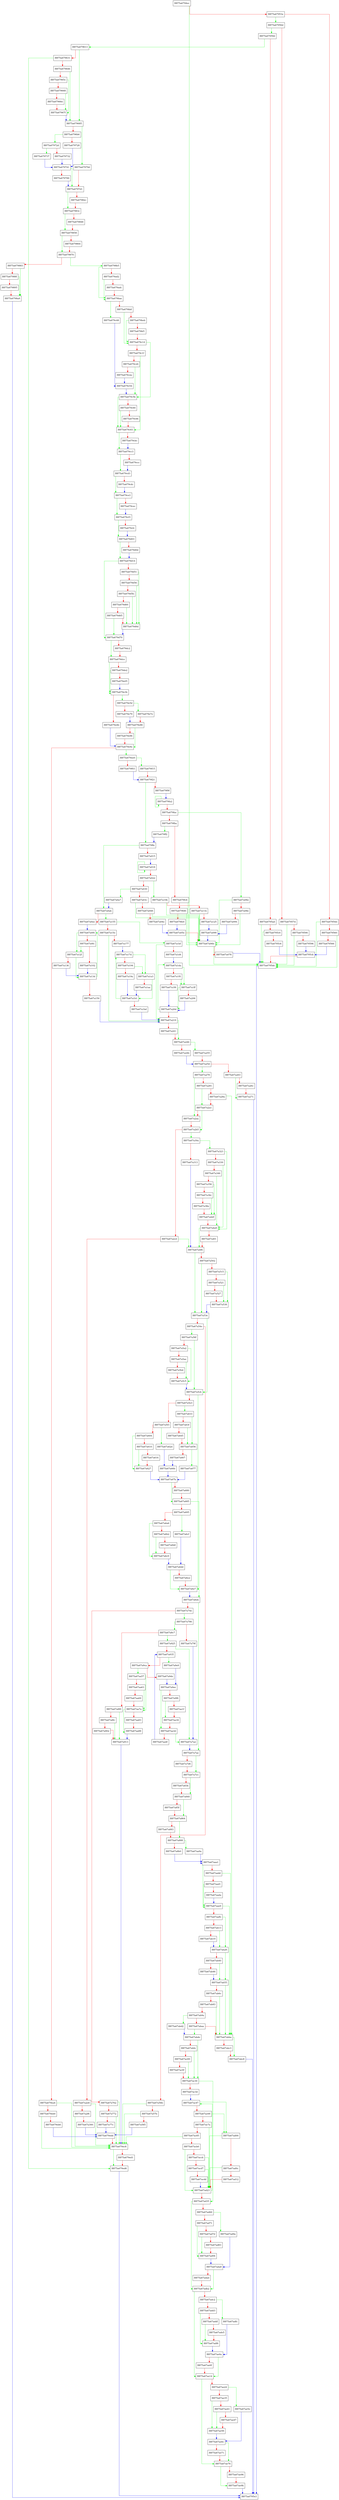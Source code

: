 digraph kernel_set_boot_data {
  node [shape="box"];
  graph [splines=ortho];
  BB75a6794ec -> BB75a6795de [color="green"];
  BB75a6794ec -> BB75a67953e [color="red"];
  BB75a67953e -> BB75a67956d [color="green"];
  BB75a67953e -> BB75a67954d [color="red"];
  BB75a67954d -> BB75a6795de [color="green"];
  BB75a67954d -> BB75a679560 [color="red"];
  BB75a679560 -> BB75a6795de [color="green"];
  BB75a679560 -> BB75a679566 [color="red"];
  BB75a679566 -> BB75a6795cb [color="blue"];
  BB75a67956d -> BB75a67959d [color="green"];
  BB75a67956d -> BB75a67957d [color="red"];
  BB75a67957d -> BB75a6795de [color="green"];
  BB75a67957d -> BB75a679590 [color="red"];
  BB75a679590 -> BB75a6795de [color="green"];
  BB75a679590 -> BB75a679596 [color="red"];
  BB75a679596 -> BB75a6795cb [color="blue"];
  BB75a67959d -> BB75a679613 [color="green"];
  BB75a67959d -> BB75a6795ad [color="red"];
  BB75a6795ad -> BB75a6795de [color="green"];
  BB75a6795ad -> BB75a6795c0 [color="red"];
  BB75a6795c0 -> BB75a6795de [color="green"];
  BB75a6795c0 -> BB75a6795c6 [color="red"];
  BB75a6795c6 -> BB75a6795cb [color="blue"];
  BB75a6795cb -> BB75a6795de [color="red"];
  BB75a6795de -> BB75a6795e3 [color="blue"];
  BB75a679613 -> BB75a679685 [color="green"];
  BB75a679613 -> BB75a679631 [color="red"];
  BB75a679631 -> BB75a679ed6 [color="green"];
  BB75a679631 -> BB75a679646 [color="red"];
  BB75a679646 -> BB75a679685 [color="green"];
  BB75a679646 -> BB75a67965c [color="red"];
  BB75a67965c -> BB75a67967f [color="green"];
  BB75a67965c -> BB75a679668 [color="red"];
  BB75a679668 -> BB75a67967f [color="green"];
  BB75a679668 -> BB75a67966e [color="red"];
  BB75a67966e -> BB75a67967f [color="red"];
  BB75a67967f -> BB75a679685 [color="blue"];
  BB75a679685 -> BB75a67979d [color="green"];
  BB75a679685 -> BB75a6796b6 [color="red"];
  BB75a6796b6 -> BB75a67972d [color="green"];
  BB75a6796b6 -> BB75a679728 [color="red"];
  BB75a679728 -> BB75a679741 [color="blue"];
  BB75a67972d -> BB75a679737 [color="green"];
  BB75a67972d -> BB75a679732 [color="red"];
  BB75a679732 -> BB75a679741 [color="blue"];
  BB75a679737 -> BB75a679741 [color="blue"];
  BB75a679741 -> BB75a6797d1 [color="green"];
  BB75a679741 -> BB75a679789 [color="red"];
  BB75a679789 -> BB75a6797d1 [color="blue"];
  BB75a67979d -> BB75a6797d1 [color="red"];
  BB75a6797d1 -> BB75a67983c [color="green"];
  BB75a6797d1 -> BB75a67982c [color="red"];
  BB75a67982c -> BB75a67983c [color="red"];
  BB75a67983c -> BB75a679858 [color="green"];
  BB75a67983c -> BB75a679848 [color="red"];
  BB75a679848 -> BB75a679858 [color="red"];
  BB75a679858 -> BB75a679870 [color="green"];
  BB75a679858 -> BB75a679864 [color="red"];
  BB75a679864 -> BB75a679870 [color="red"];
  BB75a679870 -> BB75a6798b5 [color="green"];
  BB75a679870 -> BB75a679883 [color="red"];
  BB75a679883 -> BB75a6798a9 [color="green"];
  BB75a679883 -> BB75a67988f [color="red"];
  BB75a67988f -> BB75a6798a9 [color="green"];
  BB75a67988f -> BB75a679895 [color="red"];
  BB75a679895 -> BB75a6798a9 [color="red"];
  BB75a6798a9 -> BB75a6795e3 [color="blue"];
  BB75a6798b5 -> BB75a679bae [color="green"];
  BB75a6798b5 -> BB75a679ad2 [color="red"];
  BB75a679ad2 -> BB75a679bae [color="green"];
  BB75a679ad2 -> BB75a679adc [color="red"];
  BB75a679adc -> BB75a679bae [color="red"];
  BB75a679bae -> BB75a679c48 [color="green"];
  BB75a679bae -> BB75a679bbf [color="red"];
  BB75a679bbf -> BB75a679c14 [color="green"];
  BB75a679bbf -> BB75a679beb [color="red"];
  BB75a679beb -> BB75a679c14 [color="green"];
  BB75a679beb -> BB75a679bf1 [color="red"];
  BB75a679bf1 -> BB75a679c14 [color="red"];
  BB75a679c14 -> BB75a679c5b [color="green"];
  BB75a679c14 -> BB75a679c1f [color="red"];
  BB75a679c1f -> BB75a679c83 [color="green"];
  BB75a679c1f -> BB75a679c24 [color="red"];
  BB75a679c24 -> BB75a679c5b [color="green"];
  BB75a679c24 -> BB75a679c2a [color="red"];
  BB75a679c2a -> BB75a679c54 [color="blue"];
  BB75a679c48 -> BB75a679c54 [color="blue"];
  BB75a679c54 -> BB75a679c5b [color="blue"];
  BB75a679c5b -> BB75a679c83 [color="green"];
  BB75a679c5b -> BB75a679c60 [color="red"];
  BB75a679c60 -> BB75a679c83 [color="green"];
  BB75a679c60 -> BB75a679c66 [color="red"];
  BB75a679c66 -> BB75a679c83 [color="red"];
  BB75a679c83 -> BB75a679cc3 [color="green"];
  BB75a679c83 -> BB75a679cbc [color="red"];
  BB75a679cbc -> BB75a679cc3 [color="blue"];
  BB75a679cc3 -> BB75a679cd3 [color="green"];
  BB75a679cc3 -> BB75a679ccc [color="red"];
  BB75a679ccc -> BB75a679cd3 [color="blue"];
  BB75a679cd3 -> BB75a679ce3 [color="green"];
  BB75a679cd3 -> BB75a679cdc [color="red"];
  BB75a679cdc -> BB75a679ce3 [color="blue"];
  BB75a679ce3 -> BB75a679cf3 [color="green"];
  BB75a679ce3 -> BB75a679cec [color="red"];
  BB75a679cec -> BB75a679cf3 [color="blue"];
  BB75a679cf3 -> BB75a679d03 [color="green"];
  BB75a679cf3 -> BB75a679cfc [color="red"];
  BB75a679cfc -> BB75a679d03 [color="blue"];
  BB75a679d03 -> BB75a679d14 [color="green"];
  BB75a679d03 -> BB75a679d0d [color="red"];
  BB75a679d0d -> BB75a679d14 [color="blue"];
  BB75a679d14 -> BB75a679d70 [color="green"];
  BB75a679d14 -> BB75a679d51 [color="red"];
  BB75a679d51 -> BB75a679d6d [color="green"];
  BB75a679d51 -> BB75a679d56 [color="red"];
  BB75a679d56 -> BB75a679d6d [color="green"];
  BB75a679d56 -> BB75a679d5b [color="red"];
  BB75a679d5b -> BB75a679d6d [color="green"];
  BB75a679d5b -> BB75a679d60 [color="red"];
  BB75a679d60 -> BB75a679d6d [color="green"];
  BB75a679d60 -> BB75a679d65 [color="red"];
  BB75a679d65 -> BB75a679d70 [color="green"];
  BB75a679d65 -> BB75a679d6d [color="red"];
  BB75a679d6d -> BB75a679d70 [color="blue"];
  BB75a679d70 -> BB75a679dce [color="green"];
  BB75a679d70 -> BB75a679dc2 [color="red"];
  BB75a679dc2 -> BB75a679dce [color="red"];
  BB75a679dce -> BB75a679e3b [color="green"];
  BB75a679dce -> BB75a679de2 [color="red"];
  BB75a679de2 -> BB75a679e3b [color="green"];
  BB75a679de2 -> BB75a679e05 [color="red"];
  BB75a679e05 -> BB75a679e3b [color="blue"];
  BB75a679e3b -> BB75a679e5d [color="green"];
  BB75a679e3b -> BB75a679e4b [color="red"];
  BB75a679e4b -> BB75a679e9e [color="blue"];
  BB75a679e5d -> BB75a679e7e [color="green"];
  BB75a679e5d -> BB75a679e79 [color="red"];
  BB75a679e79 -> BB75a679e86 [color="blue"];
  BB75a679e7e -> BB75a679e86 [color="red"];
  BB75a679e86 -> BB75a679e9e [color="green"];
  BB75a679e86 -> BB75a679e96 [color="red"];
  BB75a679e96 -> BB75a679e9e [color="red"];
  BB75a679e9e -> BB75a679ee0 [color="green"];
  BB75a679e9e -> BB75a679ea4 [color="red"];
  BB75a679ea4 -> BB75a679ec8 [color="green"];
  BB75a679ea4 -> BB75a679eb0 [color="red"];
  BB75a679eb0 -> BB75a679ec8 [color="green"];
  BB75a679eb0 -> BB75a679eb6 [color="red"];
  BB75a679eb6 -> BB75a679ebb [color="blue"];
  BB75a679ebb -> BB75a679ec8 [color="red"];
  BB75a679ec8 -> BB75a679ed6 [color="green"];
  BB75a679ec8 -> BB75a679ed1 [color="red"];
  BB75a679ed1 -> BB75a679ed6 [color="red"];
  BB75a679ed6 -> BB75a6795e3 [color="blue"];
  BB75a679ee0 -> BB75a679f15 [color="green"];
  BB75a679ee0 -> BB75a679f03 [color="red"];
  BB75a679f03 -> BB75a679f21 [color="blue"];
  BB75a679f15 -> BB75a679f21 [color="red"];
  BB75a679f21 -> BB75a679ffa [color="green"];
  BB75a679f21 -> BB75a679f9f [color="red"];
  BB75a679f9f -> BB75a679fa2 [color="blue"];
  BB75a679fa2 -> BB75a679fa2 [color="green"];
  BB75a679fa2 -> BB75a679fac [color="red"];
  BB75a679fac -> BB75a67a082 [color="green"];
  BB75a679fac -> BB75a679fba [color="red"];
  BB75a679fba -> BB75a679ff2 [color="green"];
  BB75a679fba -> BB75a679fc6 [color="red"];
  BB75a679fc6 -> BB75a67a06b [color="green"];
  BB75a679fc6 -> BB75a679fd6 [color="red"];
  BB75a679fd6 -> BB75a67a06b [color="green"];
  BB75a679fd6 -> BB75a679fe0 [color="red"];
  BB75a679fe0 -> BB75a67a05e [color="blue"];
  BB75a679ff2 -> BB75a679ffa [color="blue"];
  BB75a679ffa -> BB75a67a0ab [color="green"];
  BB75a679ffa -> BB75a67a015 [color="red"];
  BB75a67a015 -> BB75a67a018 [color="blue"];
  BB75a67a018 -> BB75a67a018 [color="green"];
  BB75a67a018 -> BB75a67a022 [color="red"];
  BB75a67a022 -> BB75a67a10b [color="green"];
  BB75a67a022 -> BB75a67a030 [color="red"];
  BB75a67a030 -> BB75a67a0a7 [color="green"];
  BB75a67a030 -> BB75a67a03c [color="red"];
  BB75a67a03c -> BB75a67a06b [color="green"];
  BB75a67a03c -> BB75a67a048 [color="red"];
  BB75a67a048 -> BB75a67a06b [color="green"];
  BB75a67a048 -> BB75a67a04e [color="red"];
  BB75a67a04e -> BB75a67a05e [color="blue"];
  BB75a67a05e -> BB75a67a06b [color="red"];
  BB75a67a06b -> BB75a6795de [color="green"];
  BB75a67a06b -> BB75a67a078 [color="red"];
  BB75a67a078 -> BB75a6795de [color="blue"];
  BB75a67a082 -> BB75a67a06b [color="green"];
  BB75a67a082 -> BB75a67a08e [color="red"];
  BB75a67a08e -> BB75a67a06b [color="green"];
  BB75a67a08e -> BB75a67a094 [color="red"];
  BB75a67a094 -> BB75a67a099 [color="blue"];
  BB75a67a099 -> BB75a67a06b [color="blue"];
  BB75a67a0a7 -> BB75a67a0ab [color="blue"];
  BB75a67a0ab -> BB75a67a155 [color="green"];
  BB75a67a0ab -> BB75a67a0ee [color="red"];
  BB75a67a0ee -> BB75a67a0f4 [color="blue"];
  BB75a67a0f4 -> BB75a67a12f [color="green"];
  BB75a67a0f4 -> BB75a67a0fc [color="red"];
  BB75a67a0fc -> BB75a67a12f [color="green"];
  BB75a67a0fc -> BB75a67a102 [color="red"];
  BB75a67a102 -> BB75a67a13d [color="blue"];
  BB75a67a10b -> BB75a67a06b [color="green"];
  BB75a67a10b -> BB75a67a11b [color="red"];
  BB75a67a11b -> BB75a67a06b [color="green"];
  BB75a67a11b -> BB75a67a125 [color="red"];
  BB75a67a125 -> BB75a67a099 [color="blue"];
  BB75a67a12f -> BB75a67a13d [color="green"];
  BB75a67a12f -> BB75a67a136 [color="red"];
  BB75a67a136 -> BB75a67a13d [color="blue"];
  BB75a67a13d -> BB75a67a0f4 [color="green"];
  BB75a67a13d -> BB75a67a150 [color="red"];
  BB75a67a150 -> BB75a67a219 [color="blue"];
  BB75a67a155 -> BB75a67a1bf [color="green"];
  BB75a67a155 -> BB75a67a15e [color="red"];
  BB75a67a15e -> BB75a67a219 [color="green"];
  BB75a67a15e -> BB75a67a177 [color="red"];
  BB75a67a177 -> BB75a67a17d [color="blue"];
  BB75a67a17d -> BB75a67a1a3 [color="green"];
  BB75a67a17d -> BB75a67a194 [color="red"];
  BB75a67a194 -> BB75a67a1a3 [color="green"];
  BB75a67a194 -> BB75a67a19a [color="red"];
  BB75a67a19a -> BB75a67a1b1 [color="blue"];
  BB75a67a1a3 -> BB75a67a1b1 [color="green"];
  BB75a67a1a3 -> BB75a67a1aa [color="red"];
  BB75a67a1aa -> BB75a67a1b1 [color="blue"];
  BB75a67a1b1 -> BB75a67a17d [color="green"];
  BB75a67a1b1 -> BB75a67a1bd [color="red"];
  BB75a67a1bd -> BB75a67a219 [color="blue"];
  BB75a67a1bf -> BB75a67a219 [color="green"];
  BB75a67a1bf -> BB75a67a1d4 [color="red"];
  BB75a67a1d4 -> BB75a67a1da [color="blue"];
  BB75a67a1da -> BB75a67a1ff [color="green"];
  BB75a67a1da -> BB75a67a1f0 [color="red"];
  BB75a67a1f0 -> BB75a67a1ff [color="green"];
  BB75a67a1f0 -> BB75a67a1f6 [color="red"];
  BB75a67a1f6 -> BB75a67a20d [color="blue"];
  BB75a67a1ff -> BB75a67a20d [color="green"];
  BB75a67a1ff -> BB75a67a206 [color="red"];
  BB75a67a206 -> BB75a67a20d [color="blue"];
  BB75a67a20d -> BB75a67a1da [color="green"];
  BB75a67a20d -> BB75a67a219 [color="red"];
  BB75a67a219 -> BB75a67a246 [color="green"];
  BB75a67a219 -> BB75a67a241 [color="red"];
  BB75a67a241 -> BB75a67a246 [color="red"];
  BB75a67a246 -> BB75a67a255 [color="green"];
  BB75a67a246 -> BB75a67a24b [color="red"];
  BB75a67a24b -> BB75a67a25d [color="blue"];
  BB75a67a255 -> BB75a67a25d [color="red"];
  BB75a67a25d -> BB75a67a278 [color="green"];
  BB75a67a25d -> BB75a67a263 [color="red"];
  BB75a67a263 -> BB75a67a271 [color="green"];
  BB75a67a263 -> BB75a67a26c [color="red"];
  BB75a67a26c -> BB75a67a271 [color="red"];
  BB75a67a271 -> BB75a6795e3 [color="blue"];
  BB75a67a278 -> BB75a67a2aa [color="green"];
  BB75a67a278 -> BB75a67a281 [color="red"];
  BB75a67a281 -> BB75a67a2a1 [color="green"];
  BB75a67a281 -> BB75a67a28a [color="red"];
  BB75a67a28a -> BB75a67abba [color="green"];
  BB75a67a28a -> BB75a67a2a1 [color="red"];
  BB75a67a2a1 -> BB75a67a2b5 [color="green"];
  BB75a67a2a1 -> BB75a67a2aa [color="red"];
  BB75a67a2aa -> BB75a67a2b5 [color="red"];
  BB75a67a2b5 -> BB75a67a30a [color="green"];
  BB75a67a2b5 -> BB75a67a2cd [color="red"];
  BB75a67a2cd -> BB75a67a4f6 [color="green"];
  BB75a67a2cd -> BB75a67a2e6 [color="red"];
  BB75a67a2e6 -> BB75a679ec8 [color="green"];
  BB75a67a2e6 -> BB75a67a2f6 [color="red"];
  BB75a67a2f6 -> BB75a679ec8 [color="green"];
  BB75a67a2f6 -> BB75a67a300 [color="red"];
  BB75a67a300 -> BB75a679ebb [color="blue"];
  BB75a67a30a -> BB75a67a323 [color="green"];
  BB75a67a30a -> BB75a67a313 [color="red"];
  BB75a67a313 -> BB75a67a4f6 [color="blue"];
  BB75a67a323 -> BB75a67a4e8 [color="green"];
  BB75a67a323 -> BB75a67a330 [color="red"];
  BB75a67a330 -> BB75a67a4e8 [color="green"];
  BB75a67a330 -> BB75a67a346 [color="red"];
  BB75a67a346 -> BB75a67a4e8 [color="green"];
  BB75a67a346 -> BB75a67a356 [color="red"];
  BB75a67a356 -> BB75a67a4df [color="green"];
  BB75a67a356 -> BB75a67a36c [color="red"];
  BB75a67a36c -> BB75a67a4df [color="green"];
  BB75a67a36c -> BB75a67a38a [color="red"];
  BB75a67a38a -> BB75a67a4df [color="red"];
  BB75a67a4df -> BB75a67a4e8 [color="red"];
  BB75a67a4e8 -> BB75a67a4f6 [color="green"];
  BB75a67a4e8 -> BB75a67a4f1 [color="red"];
  BB75a67a4f1 -> BB75a67a4f6 [color="red"];
  BB75a67a4f6 -> BB75a67a53e [color="green"];
  BB75a67a4f6 -> BB75a67a502 [color="red"];
  BB75a67a502 -> BB75a67a53e [color="green"];
  BB75a67a502 -> BB75a67a515 [color="red"];
  BB75a67a515 -> BB75a67a538 [color="green"];
  BB75a67a515 -> BB75a67a521 [color="red"];
  BB75a67a521 -> BB75a67a538 [color="green"];
  BB75a67a521 -> BB75a67a527 [color="red"];
  BB75a67a527 -> BB75a67a538 [color="red"];
  BB75a67a538 -> BB75a67a53e [color="blue"];
  BB75a67a53e -> BB75a67a5cb [color="green"];
  BB75a67a53e -> BB75a67a54e [color="red"];
  BB75a67a54e -> BB75a67a58f [color="green"];
  BB75a67a54e -> BB75a67a56b [color="red"];
  BB75a67a56b -> BB75a679ec8 [color="green"];
  BB75a67a56b -> BB75a67a57b [color="red"];
  BB75a67a57b -> BB75a679ec8 [color="green"];
  BB75a67a57b -> BB75a67a585 [color="red"];
  BB75a67a585 -> BB75a679ebb [color="blue"];
  BB75a67a58f -> BB75a67a5cb [color="green"];
  BB75a67a58f -> BB75a67a5a2 [color="red"];
  BB75a67a5a2 -> BB75a67a5c5 [color="green"];
  BB75a67a5a2 -> BB75a67a5ae [color="red"];
  BB75a67a5ae -> BB75a67a5c5 [color="green"];
  BB75a67a5ae -> BB75a67a5b4 [color="red"];
  BB75a67a5b4 -> BB75a67a5c5 [color="red"];
  BB75a67a5c5 -> BB75a67a5cb [color="blue"];
  BB75a67a5cb -> BB75a67a6e7 [color="green"];
  BB75a67a5cb -> BB75a67a5e3 [color="red"];
  BB75a67a5e3 -> BB75a67a633 [color="green"];
  BB75a67a5e3 -> BB75a67a5f3 [color="red"];
  BB75a67a5f3 -> BB75a67a62d [color="green"];
  BB75a67a5f3 -> BB75a67a604 [color="red"];
  BB75a67a604 -> BB75a67a627 [color="green"];
  BB75a67a604 -> BB75a67a610 [color="red"];
  BB75a67a610 -> BB75a67a627 [color="green"];
  BB75a67a610 -> BB75a67a616 [color="red"];
  BB75a67a616 -> BB75a67a627 [color="red"];
  BB75a67a627 -> BB75a67a67b [color="blue"];
  BB75a67a62d -> BB75a67a66b [color="blue"];
  BB75a67a633 -> BB75a67a656 [color="green"];
  BB75a67a633 -> BB75a67a63f [color="red"];
  BB75a67a63f -> BB75a67a656 [color="green"];
  BB75a67a63f -> BB75a67a645 [color="red"];
  BB75a67a645 -> BB75a67a656 [color="red"];
  BB75a67a656 -> BB75a67a677 [color="green"];
  BB75a67a656 -> BB75a67a667 [color="red"];
  BB75a67a667 -> BB75a67a66b [color="blue"];
  BB75a67a66b -> BB75a67a67b [color="blue"];
  BB75a67a677 -> BB75a67a67b [color="blue"];
  BB75a67a67b -> BB75a67a685 [color="green"];
  BB75a67a67b -> BB75a67a680 [color="red"];
  BB75a67a680 -> BB75a67a685 [color="red"];
  BB75a67a685 -> BB75a67a6eb [color="green"];
  BB75a67a685 -> BB75a67a695 [color="red"];
  BB75a67a695 -> BB75a67a6cf [color="green"];
  BB75a67a695 -> BB75a67a6a6 [color="red"];
  BB75a67a6a6 -> BB75a67a6c9 [color="green"];
  BB75a67a6a6 -> BB75a67a6b2 [color="red"];
  BB75a67a6b2 -> BB75a67a6c9 [color="green"];
  BB75a67a6b2 -> BB75a67a6b8 [color="red"];
  BB75a67a6b8 -> BB75a67a6c9 [color="red"];
  BB75a67a6c9 -> BB75a67a6dd [color="blue"];
  BB75a67a6cf -> BB75a67a6dd [color="blue"];
  BB75a67a6dd -> BB75a67a6e7 [color="green"];
  BB75a67a6dd -> BB75a67a6e2 [color="red"];
  BB75a67a6e2 -> BB75a67a6e7 [color="red"];
  BB75a67a6e7 -> BB75a67a6eb [color="blue"];
  BB75a67a6eb -> BB75a67a7ae [color="green"];
  BB75a67a6eb -> BB75a67a74e [color="red"];
  BB75a67a74e -> BB75a67a786 [color="green"];
  BB75a67a74e -> BB75a67a762 [color="red"];
  BB75a67a762 -> BB75a679ec8 [color="green"];
  BB75a67a762 -> BB75a67a772 [color="red"];
  BB75a67a772 -> BB75a679ec8 [color="green"];
  BB75a67a772 -> BB75a67a77c [color="red"];
  BB75a67a77c -> BB75a679ebb [color="blue"];
  BB75a67a786 -> BB75a67a8c7 [color="green"];
  BB75a67a786 -> BB75a67a79f [color="red"];
  BB75a67a79f -> BB75a67a7a2 [color="blue"];
  BB75a67a7a2 -> BB75a67a7ae [color="blue"];
  BB75a67a7ae -> BB75a67a7e1 [color="green"];
  BB75a67a7ae -> BB75a67a7d6 [color="red"];
  BB75a67a7d6 -> BB75a67a7e1 [color="red"];
  BB75a67a7e1 -> BB75a67a840 [color="green"];
  BB75a67a7e1 -> BB75a67a83b [color="red"];
  BB75a67a83b -> BB75a67a840 [color="red"];
  BB75a67a840 -> BB75a67a864 [color="green"];
  BB75a67a840 -> BB75a67a85f [color="red"];
  BB75a67a85f -> BB75a67a864 [color="red"];
  BB75a67a864 -> BB75a67a888 [color="green"];
  BB75a67a864 -> BB75a67a883 [color="red"];
  BB75a67a883 -> BB75a67a888 [color="red"];
  BB75a67a888 -> BB75a67aa9a [color="green"];
  BB75a67a888 -> BB75a67a8b0 [color="red"];
  BB75a67a8b0 -> BB75a67aaa1 [color="blue"];
  BB75a67a8c7 -> BB75a67a925 [color="green"];
  BB75a67a8c7 -> BB75a67a8f0 [color="red"];
  BB75a67a8f0 -> BB75a67a913 [color="green"];
  BB75a67a8f0 -> BB75a67a8fc [color="red"];
  BB75a67a8fc -> BB75a67a913 [color="green"];
  BB75a67a8fc -> BB75a67a902 [color="red"];
  BB75a67a902 -> BB75a67a913 [color="red"];
  BB75a67a913 -> BB75a679ec8 [color="blue"];
  BB75a67a925 -> BB75a67a7a2 [color="green"];
  BB75a67a925 -> BB75a67a935 [color="red"];
  BB75a67a935 -> BB75a67a9e9 [color="green"];
  BB75a67a935 -> BB75a67a9ca [color="red"];
  BB75a67a9ca -> BB75a67aa57 [color="green"];
  BB75a67a9ca -> BB75a67a9de [color="red"];
  BB75a67a9de -> BB75a67a9ee [color="blue"];
  BB75a67a9e9 -> BB75a67a9ee [color="blue"];
  BB75a67a9ee -> BB75a67aa3d [color="green"];
  BB75a67a9ee -> BB75a67a9f6 [color="red"];
  BB75a67a9f6 -> BB75a67aa34 [color="green"];
  BB75a67a9f6 -> BB75a67aa1f [color="red"];
  BB75a67aa1f -> BB75a67aa34 [color="red"];
  BB75a67aa34 -> BB75a67aa3d [color="red"];
  BB75a67aa3d -> BB75a67a7a2 [color="green"];
  BB75a67aa3d -> BB75a67aa4f [color="red"];
  BB75a67aa4f -> BB75a67a935 [color="blue"];
  BB75a67aa57 -> BB75a67aa7a [color="green"];
  BB75a67aa57 -> BB75a67aa63 [color="red"];
  BB75a67aa63 -> BB75a67aa7a [color="green"];
  BB75a67aa63 -> BB75a67aa69 [color="red"];
  BB75a67aa69 -> BB75a67aa7a [color="red"];
  BB75a67aa7a -> BB75a67aa88 [color="green"];
  BB75a67aa7a -> BB75a67aa83 [color="red"];
  BB75a67aa83 -> BB75a67aa88 [color="red"];
  BB75a67aa88 -> BB75a67a913 [color="blue"];
  BB75a67aa9a -> BB75a67aaa1 [color="blue"];
  BB75a67aaa1 -> BB75a67aae0 [color="green"];
  BB75a67aaa1 -> BB75a67aab6 [color="red"];
  BB75a67aab6 -> BB75a67abba [color="green"];
  BB75a67aab6 -> BB75a67aad1 [color="red"];
  BB75a67aad1 -> BB75a67aae0 [color="green"];
  BB75a67aad1 -> BB75a67aada [color="red"];
  BB75a67aada -> BB75a67aae0 [color="blue"];
  BB75a67aae0 -> BB75a67abba [color="green"];
  BB75a67aae0 -> BB75a67aafb [color="red"];
  BB75a67aafb -> BB75a67ab28 [color="green"];
  BB75a67aafb -> BB75a67ab13 [color="red"];
  BB75a67ab13 -> BB75a67ab28 [color="green"];
  BB75a67ab13 -> BB75a67ab19 [color="red"];
  BB75a67ab19 -> BB75a67ab28 [color="blue"];
  BB75a67ab28 -> BB75a67ab55 [color="green"];
  BB75a67ab28 -> BB75a67ab40 [color="red"];
  BB75a67ab40 -> BB75a67ab55 [color="green"];
  BB75a67ab40 -> BB75a67ab46 [color="red"];
  BB75a67ab46 -> BB75a67ab55 [color="blue"];
  BB75a67ab55 -> BB75a67abba [color="green"];
  BB75a67ab55 -> BB75a67ab6c [color="red"];
  BB75a67ab6c -> BB75a67abba [color="green"];
  BB75a67ab6c -> BB75a67ab83 [color="red"];
  BB75a67ab83 -> BB75a67abba [color="green"];
  BB75a67ab83 -> BB75a67ab9a [color="red"];
  BB75a67ab9a -> BB75a67abd2 [color="green"];
  BB75a67ab9a -> BB75a67abaa [color="red"];
  BB75a67abaa -> BB75a67abde [color="green"];
  BB75a67abaa -> BB75a67abba [color="red"];
  BB75a67abba -> BB75a67abc8 [color="green"];
  BB75a67abba -> BB75a67abc3 [color="red"];
  BB75a67abc3 -> BB75a67abc8 [color="red"];
  BB75a67abc8 -> BB75a6795e3 [color="blue"];
  BB75a67abd2 -> BB75a67abde [color="blue"];
  BB75a67abde -> BB75a67ac30 [color="green"];
  BB75a67abde -> BB75a67abfa [color="red"];
  BB75a67abfa -> BB75a67ac30 [color="green"];
  BB75a67abfa -> BB75a67ac09 [color="red"];
  BB75a67ac09 -> BB75a67ac30 [color="green"];
  BB75a67ac09 -> BB75a67ac0f [color="red"];
  BB75a67ac0f -> BB75a67ac30 [color="red"];
  BB75a67ac30 -> BB75a67ad35 [color="green"];
  BB75a67ac30 -> BB75a67ac3d [color="red"];
  BB75a67ac3d -> BB75a67ac47 [color="blue"];
  BB75a67ac47 -> BB75a67ad00 [color="green"];
  BB75a67ac47 -> BB75a67ac69 [color="red"];
  BB75a67ac69 -> BB75a67ad00 [color="green"];
  BB75a67ac69 -> BB75a67ac7a [color="red"];
  BB75a67ac7a -> BB75a67ad23 [color="green"];
  BB75a67ac7a -> BB75a67ac85 [color="red"];
  BB75a67ac85 -> BB75a679ec8 [color="green"];
  BB75a67ac85 -> BB75a67acb0 [color="red"];
  BB75a67acb0 -> BB75a67ad23 [color="green"];
  BB75a67acb0 -> BB75a67accb [color="red"];
  BB75a67accb -> BB75a67ad23 [color="green"];
  BB75a67accb -> BB75a67acd7 [color="red"];
  BB75a67acd7 -> BB75a67ad23 [color="green"];
  BB75a67acd7 -> BB75a67acdd [color="red"];
  BB75a67acdd -> BB75a67ad23 [color="blue"];
  BB75a67ad00 -> BB75a67ad23 [color="green"];
  BB75a67ad00 -> BB75a67ad0c [color="red"];
  BB75a67ad0c -> BB75a67ad23 [color="green"];
  BB75a67ad0c -> BB75a67ad12 [color="red"];
  BB75a67ad12 -> BB75a67ad23 [color="red"];
  BB75a67ad23 -> BB75a67ac47 [color="green"];
  BB75a67ad23 -> BB75a67ad35 [color="red"];
  BB75a67ad35 -> BB75a67adb2 [color="green"];
  BB75a67ad35 -> BB75a67ad60 [color="red"];
  BB75a67ad60 -> BB75a67ad9a [color="green"];
  BB75a67ad60 -> BB75a67ad71 [color="red"];
  BB75a67ad71 -> BB75a67ad94 [color="green"];
  BB75a67ad71 -> BB75a67ad7d [color="red"];
  BB75a67ad7d -> BB75a67ad94 [color="green"];
  BB75a67ad7d -> BB75a67ad83 [color="red"];
  BB75a67ad83 -> BB75a67ad94 [color="red"];
  BB75a67ad94 -> BB75a67ada8 [color="blue"];
  BB75a67ad9a -> BB75a67ada8 [color="blue"];
  BB75a67ada8 -> BB75a67adb2 [color="green"];
  BB75a67ada8 -> BB75a67adad [color="red"];
  BB75a67adad -> BB75a67adb2 [color="red"];
  BB75a67adb2 -> BB75a67ae14 [color="green"];
  BB75a67adb2 -> BB75a67adc2 [color="red"];
  BB75a67adc2 -> BB75a67adfc [color="green"];
  BB75a67adc2 -> BB75a67add3 [color="red"];
  BB75a67add3 -> BB75a67adf6 [color="green"];
  BB75a67add3 -> BB75a67addf [color="red"];
  BB75a67addf -> BB75a67adf6 [color="green"];
  BB75a67addf -> BB75a67ade5 [color="red"];
  BB75a67ade5 -> BB75a67adf6 [color="red"];
  BB75a67adf6 -> BB75a67ae0a [color="blue"];
  BB75a67adfc -> BB75a67ae0a [color="blue"];
  BB75a67ae0a -> BB75a67ae14 [color="green"];
  BB75a67ae0a -> BB75a67ae0f [color="red"];
  BB75a67ae0f -> BB75a67ae14 [color="red"];
  BB75a67ae14 -> BB75a67ae76 [color="green"];
  BB75a67ae14 -> BB75a67ae24 [color="red"];
  BB75a67ae24 -> BB75a67ae5e [color="green"];
  BB75a67ae24 -> BB75a67ae35 [color="red"];
  BB75a67ae35 -> BB75a67ae58 [color="green"];
  BB75a67ae35 -> BB75a67ae41 [color="red"];
  BB75a67ae41 -> BB75a67ae58 [color="green"];
  BB75a67ae41 -> BB75a67ae47 [color="red"];
  BB75a67ae47 -> BB75a67ae58 [color="red"];
  BB75a67ae58 -> BB75a67ae6c [color="blue"];
  BB75a67ae5e -> BB75a67ae6c [color="blue"];
  BB75a67ae6c -> BB75a67ae76 [color="green"];
  BB75a67ae6c -> BB75a67ae71 [color="red"];
  BB75a67ae71 -> BB75a67ae76 [color="red"];
  BB75a67ae76 -> BB75a67ae9b [color="green"];
  BB75a67ae76 -> BB75a67ae96 [color="red"];
  BB75a67ae96 -> BB75a67ae9b [color="red"];
  BB75a67ae9b -> BB75a6795e3 [color="blue"];
}